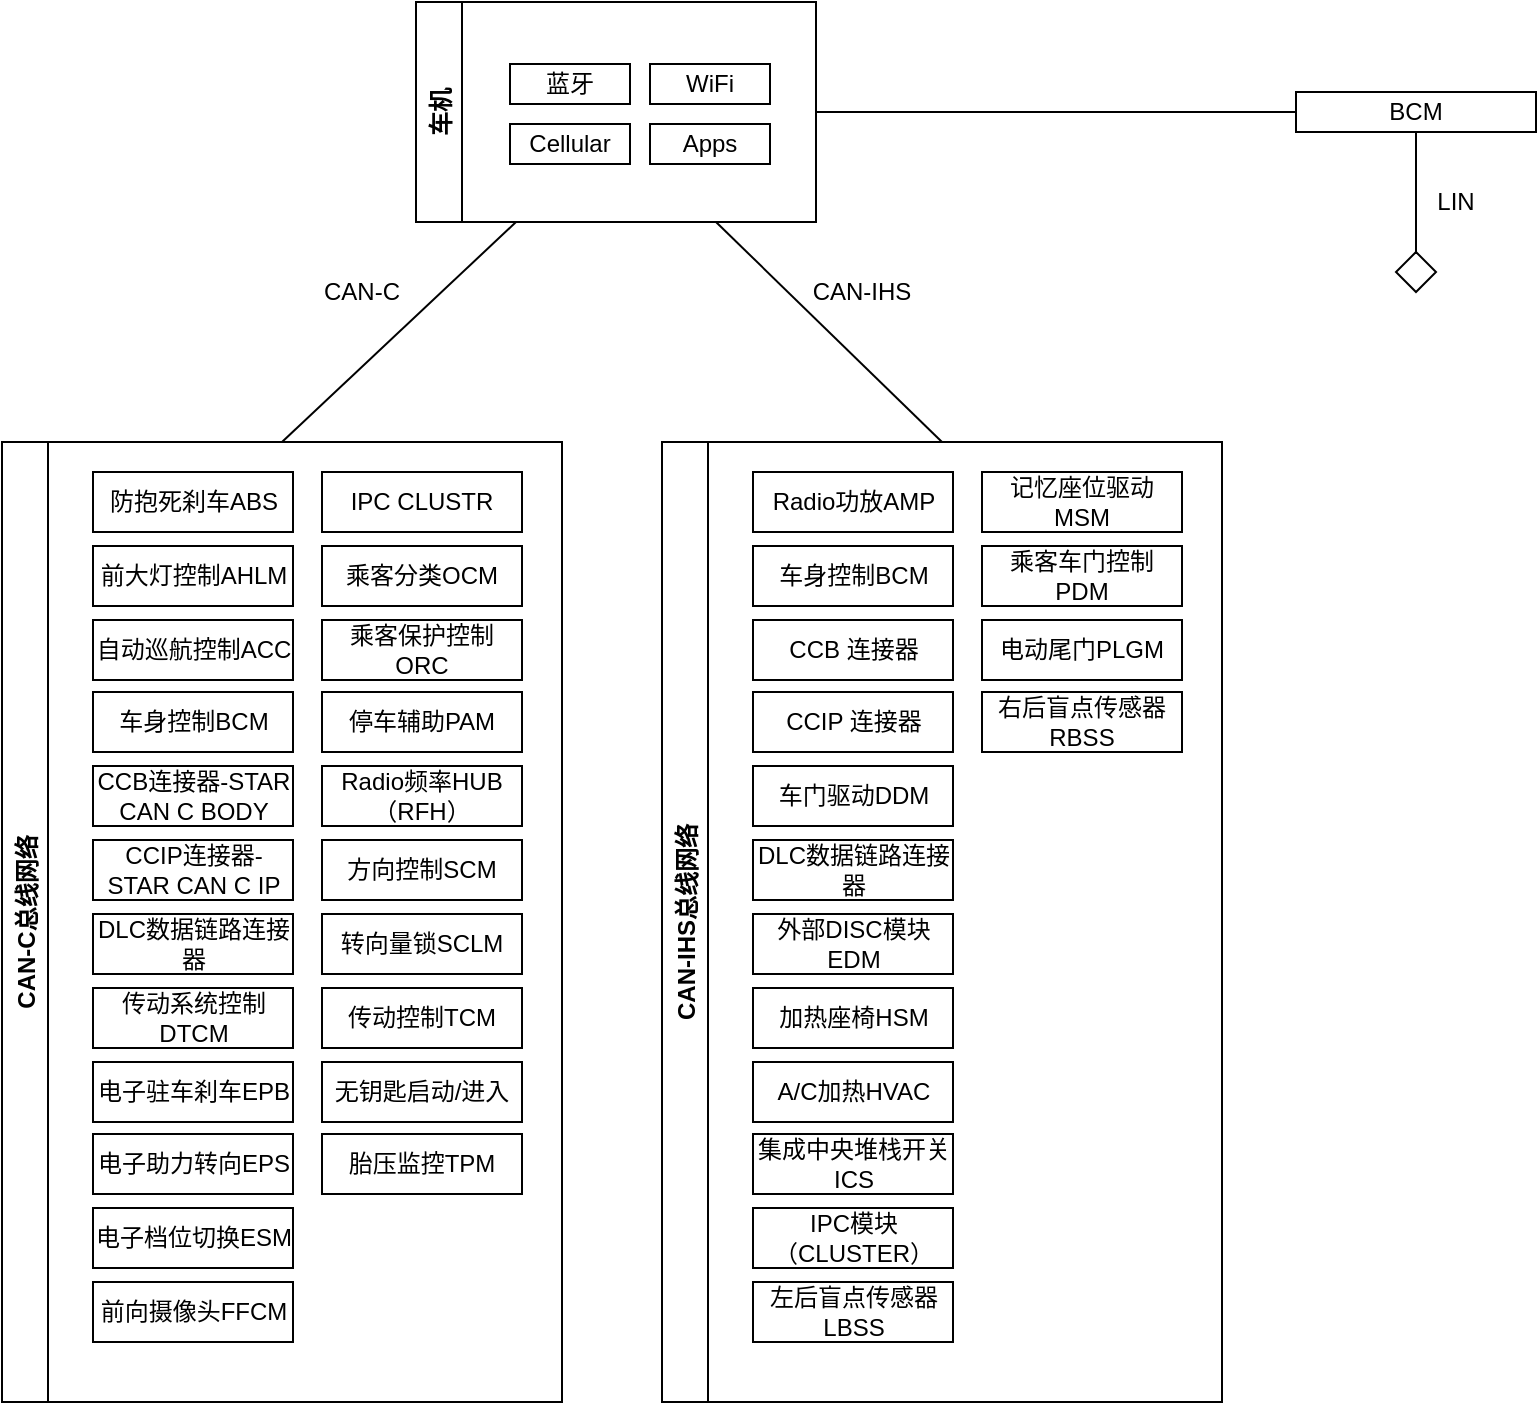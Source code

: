 <mxfile>
    <diagram id="hRLB9ft1tQea4ZPvV-nU" name="Page-1">
        <mxGraphModel dx="1497" dy="957" grid="1" gridSize="10" guides="1" tooltips="1" connect="1" arrows="1" fold="1" page="1" pageScale="1" pageWidth="827" pageHeight="1169" math="0" shadow="0">
            <root>
                <mxCell id="0"/>
                <mxCell id="1" parent="0"/>
                <mxCell id="21" style="edgeStyle=none;html=1;exitX=0.25;exitY=1;exitDx=0;exitDy=0;endArrow=none;endFill=0;entryX=0.5;entryY=0;entryDx=0;entryDy=0;" parent="1" source="24" target="7" edge="1">
                    <mxGeometry relative="1" as="geometry">
                        <mxPoint x="420" y="105" as="sourcePoint"/>
                    </mxGeometry>
                </mxCell>
                <mxCell id="22" style="edgeStyle=none;html=1;entryX=0.5;entryY=0;entryDx=0;entryDy=0;endArrow=none;endFill=0;exitX=0.75;exitY=1;exitDx=0;exitDy=0;" parent="1" source="24" target="58" edge="1">
                    <mxGeometry relative="1" as="geometry">
                        <mxPoint x="310" y="160" as="sourcePoint"/>
                        <mxPoint x="310.0" y="230" as="targetPoint"/>
                    </mxGeometry>
                </mxCell>
                <mxCell id="7" value="CAN-C总线网络" style="swimlane;horizontal=0;" parent="1" vertex="1">
                    <mxGeometry x="50" y="420" width="280" height="480" as="geometry"/>
                </mxCell>
                <mxCell id="8" value="防抱死刹车ABS" style="rounded=0;whiteSpace=wrap;html=1;" parent="7" vertex="1">
                    <mxGeometry x="45.5" y="15" width="100" height="30" as="geometry"/>
                </mxCell>
                <mxCell id="33" value="前大灯控制AHLM" style="rounded=0;whiteSpace=wrap;html=1;" vertex="1" parent="7">
                    <mxGeometry x="45.5" y="52" width="100" height="30" as="geometry"/>
                </mxCell>
                <mxCell id="34" value="自动巡航控制ACC" style="rounded=0;whiteSpace=wrap;html=1;" vertex="1" parent="7">
                    <mxGeometry x="45.5" y="89" width="100" height="30" as="geometry"/>
                </mxCell>
                <mxCell id="35" value="车身控制BCM" style="rounded=0;whiteSpace=wrap;html=1;" vertex="1" parent="7">
                    <mxGeometry x="45.5" y="125" width="100" height="30" as="geometry"/>
                </mxCell>
                <mxCell id="36" value="CCB连接器-STAR CAN C BODY" style="rounded=0;whiteSpace=wrap;html=1;" vertex="1" parent="7">
                    <mxGeometry x="45.5" y="162" width="100" height="30" as="geometry"/>
                </mxCell>
                <mxCell id="38" value="CCIP连接器-STAR CAN C IP" style="rounded=0;whiteSpace=wrap;html=1;" vertex="1" parent="7">
                    <mxGeometry x="45.5" y="199" width="100" height="30" as="geometry"/>
                </mxCell>
                <mxCell id="39" value="DLC数据链路连接器" style="rounded=0;whiteSpace=wrap;html=1;" vertex="1" parent="7">
                    <mxGeometry x="45.5" y="236" width="100" height="30" as="geometry"/>
                </mxCell>
                <mxCell id="40" value="传动系统控制DTCM" style="rounded=0;whiteSpace=wrap;html=1;" vertex="1" parent="7">
                    <mxGeometry x="45.5" y="273" width="100" height="30" as="geometry"/>
                </mxCell>
                <mxCell id="41" value="电子驻车刹车EPB" style="rounded=0;whiteSpace=wrap;html=1;" vertex="1" parent="7">
                    <mxGeometry x="45.5" y="310" width="100" height="30" as="geometry"/>
                </mxCell>
                <mxCell id="42" value="电子助力转向EPS" style="rounded=0;whiteSpace=wrap;html=1;" vertex="1" parent="7">
                    <mxGeometry x="45.5" y="346" width="100" height="30" as="geometry"/>
                </mxCell>
                <mxCell id="43" value="电子档位切换ESM" style="rounded=0;whiteSpace=wrap;html=1;" vertex="1" parent="7">
                    <mxGeometry x="45.5" y="383" width="100" height="30" as="geometry"/>
                </mxCell>
                <mxCell id="44" value="前向摄像头FFCM" style="rounded=0;whiteSpace=wrap;html=1;" vertex="1" parent="7">
                    <mxGeometry x="45.5" y="420" width="100" height="30" as="geometry"/>
                </mxCell>
                <mxCell id="45" value="IPC CLUSTR" style="rounded=0;whiteSpace=wrap;html=1;" vertex="1" parent="7">
                    <mxGeometry x="160" y="15" width="100" height="30" as="geometry"/>
                </mxCell>
                <mxCell id="46" value="乘客分类OCM" style="rounded=0;whiteSpace=wrap;html=1;" vertex="1" parent="7">
                    <mxGeometry x="160" y="52" width="100" height="30" as="geometry"/>
                </mxCell>
                <mxCell id="47" value="乘客保护控制ORC" style="rounded=0;whiteSpace=wrap;html=1;" vertex="1" parent="7">
                    <mxGeometry x="160" y="89" width="100" height="30" as="geometry"/>
                </mxCell>
                <mxCell id="48" value="停车辅助PAM" style="rounded=0;whiteSpace=wrap;html=1;" vertex="1" parent="7">
                    <mxGeometry x="160" y="125" width="100" height="30" as="geometry"/>
                </mxCell>
                <mxCell id="49" value="Radio频率HUB（RFH）" style="rounded=0;whiteSpace=wrap;html=1;" vertex="1" parent="7">
                    <mxGeometry x="160" y="162" width="100" height="30" as="geometry"/>
                </mxCell>
                <mxCell id="50" value="方向控制SCM" style="rounded=0;whiteSpace=wrap;html=1;" vertex="1" parent="7">
                    <mxGeometry x="160" y="199" width="100" height="30" as="geometry"/>
                </mxCell>
                <mxCell id="51" value="转向量锁SCLM" style="rounded=0;whiteSpace=wrap;html=1;" vertex="1" parent="7">
                    <mxGeometry x="160" y="236" width="100" height="30" as="geometry"/>
                </mxCell>
                <mxCell id="52" value="传动控制TCM" style="rounded=0;whiteSpace=wrap;html=1;" vertex="1" parent="7">
                    <mxGeometry x="160" y="273" width="100" height="30" as="geometry"/>
                </mxCell>
                <mxCell id="11" value="无钥匙启动/进入" style="rounded=0;whiteSpace=wrap;html=1;" parent="7" vertex="1">
                    <mxGeometry x="160" y="310" width="100" height="30" as="geometry"/>
                </mxCell>
                <mxCell id="10" value="胎压监控TPM" style="rounded=0;whiteSpace=wrap;html=1;" parent="7" vertex="1">
                    <mxGeometry x="160" y="346" width="100" height="30" as="geometry"/>
                </mxCell>
                <mxCell id="31" style="edgeStyle=none;html=1;exitX=0.5;exitY=1;exitDx=0;exitDy=0;entryX=0.5;entryY=0;entryDx=0;entryDy=0;endArrow=none;endFill=0;" edge="1" parent="1" source="16" target="30">
                    <mxGeometry relative="1" as="geometry"/>
                </mxCell>
                <mxCell id="81" style="edgeStyle=none;html=1;exitX=0;exitY=0.5;exitDx=0;exitDy=0;entryX=1;entryY=0.5;entryDx=0;entryDy=0;endArrow=none;endFill=0;" edge="1" parent="1" source="16" target="24">
                    <mxGeometry relative="1" as="geometry">
                        <mxPoint x="657" y="255" as="sourcePoint"/>
                    </mxGeometry>
                </mxCell>
                <mxCell id="16" value="BCM" style="rounded=0;whiteSpace=wrap;html=1;" parent="1" vertex="1">
                    <mxGeometry x="697" y="245" width="120" height="20" as="geometry"/>
                </mxCell>
                <mxCell id="24" value="车机" style="swimlane;horizontal=0;" parent="1" vertex="1">
                    <mxGeometry x="257" y="200" width="200" height="110" as="geometry"/>
                </mxCell>
                <mxCell id="25" value="蓝牙" style="rounded=0;whiteSpace=wrap;html=1;" parent="24" vertex="1">
                    <mxGeometry x="47" y="31" width="60" height="20" as="geometry"/>
                </mxCell>
                <mxCell id="26" value="WiFi" style="rounded=0;whiteSpace=wrap;html=1;" parent="24" vertex="1">
                    <mxGeometry x="117" y="31" width="60" height="20" as="geometry"/>
                </mxCell>
                <mxCell id="27" value="Cellular" style="rounded=0;whiteSpace=wrap;html=1;" parent="24" vertex="1">
                    <mxGeometry x="47" y="61" width="60" height="20" as="geometry"/>
                </mxCell>
                <mxCell id="29" value="Apps" style="rounded=0;whiteSpace=wrap;html=1;" parent="24" vertex="1">
                    <mxGeometry x="117" y="61" width="60" height="20" as="geometry"/>
                </mxCell>
                <mxCell id="30" value="" style="rhombus;whiteSpace=wrap;html=1;" vertex="1" parent="1">
                    <mxGeometry x="747" y="325" width="20" height="20" as="geometry"/>
                </mxCell>
                <mxCell id="32" value="LIN" style="text;html=1;strokeColor=none;fillColor=none;align=center;verticalAlign=middle;whiteSpace=wrap;rounded=0;" vertex="1" parent="1">
                    <mxGeometry x="747" y="285" width="60" height="30" as="geometry"/>
                </mxCell>
                <mxCell id="58" value="CAN-IHS总线网络" style="swimlane;horizontal=0;" vertex="1" parent="1">
                    <mxGeometry x="380" y="420" width="280" height="480" as="geometry"/>
                </mxCell>
                <mxCell id="59" value="Radio功放AMP" style="rounded=0;whiteSpace=wrap;html=1;" vertex="1" parent="58">
                    <mxGeometry x="45.5" y="15" width="100" height="30" as="geometry"/>
                </mxCell>
                <mxCell id="60" value="车身控制BCM" style="rounded=0;whiteSpace=wrap;html=1;" vertex="1" parent="58">
                    <mxGeometry x="45.5" y="52" width="100" height="30" as="geometry"/>
                </mxCell>
                <mxCell id="61" value="CCB 连接器" style="rounded=0;whiteSpace=wrap;html=1;" vertex="1" parent="58">
                    <mxGeometry x="45.5" y="89" width="100" height="30" as="geometry"/>
                </mxCell>
                <mxCell id="62" value="CCIP 连接器" style="rounded=0;whiteSpace=wrap;html=1;" vertex="1" parent="58">
                    <mxGeometry x="45.5" y="125" width="100" height="30" as="geometry"/>
                </mxCell>
                <mxCell id="63" value="车门驱动DDM" style="rounded=0;whiteSpace=wrap;html=1;" vertex="1" parent="58">
                    <mxGeometry x="45.5" y="162" width="100" height="30" as="geometry"/>
                </mxCell>
                <mxCell id="64" value="&lt;span&gt;DLC数据链路连接器&lt;/span&gt;" style="rounded=0;whiteSpace=wrap;html=1;" vertex="1" parent="58">
                    <mxGeometry x="45.5" y="199" width="100" height="30" as="geometry"/>
                </mxCell>
                <mxCell id="65" value="外部DISC模块EDM" style="rounded=0;whiteSpace=wrap;html=1;" vertex="1" parent="58">
                    <mxGeometry x="45.5" y="236" width="100" height="30" as="geometry"/>
                </mxCell>
                <mxCell id="66" value="加热座椅HSM" style="rounded=0;whiteSpace=wrap;html=1;" vertex="1" parent="58">
                    <mxGeometry x="45.5" y="273" width="100" height="30" as="geometry"/>
                </mxCell>
                <mxCell id="67" value="A/C加热HVAC" style="rounded=0;whiteSpace=wrap;html=1;" vertex="1" parent="58">
                    <mxGeometry x="45.5" y="310" width="100" height="30" as="geometry"/>
                </mxCell>
                <mxCell id="68" value="集成中央堆栈开关&lt;br&gt;ICS" style="rounded=0;whiteSpace=wrap;html=1;" vertex="1" parent="58">
                    <mxGeometry x="45.5" y="346" width="100" height="30" as="geometry"/>
                </mxCell>
                <mxCell id="69" value="IPC模块（CLUSTER）" style="rounded=0;whiteSpace=wrap;html=1;" vertex="1" parent="58">
                    <mxGeometry x="45.5" y="383" width="100" height="30" as="geometry"/>
                </mxCell>
                <mxCell id="70" value="左后盲点传感器&lt;br&gt;LBSS" style="rounded=0;whiteSpace=wrap;html=1;" vertex="1" parent="58">
                    <mxGeometry x="45.5" y="420" width="100" height="30" as="geometry"/>
                </mxCell>
                <mxCell id="71" value="记忆座位驱动MSM" style="rounded=0;whiteSpace=wrap;html=1;" vertex="1" parent="58">
                    <mxGeometry x="160" y="15" width="100" height="30" as="geometry"/>
                </mxCell>
                <mxCell id="72" value="乘客车门控制PDM" style="rounded=0;whiteSpace=wrap;html=1;" vertex="1" parent="58">
                    <mxGeometry x="160" y="52" width="100" height="30" as="geometry"/>
                </mxCell>
                <mxCell id="73" value="电动尾门PLGM" style="rounded=0;whiteSpace=wrap;html=1;" vertex="1" parent="58">
                    <mxGeometry x="160" y="89" width="100" height="30" as="geometry"/>
                </mxCell>
                <mxCell id="74" value="右后盲点传感器&lt;br&gt;RBSS" style="rounded=0;whiteSpace=wrap;html=1;" vertex="1" parent="58">
                    <mxGeometry x="160" y="125" width="100" height="30" as="geometry"/>
                </mxCell>
                <mxCell id="82" value="CAN-C" style="text;html=1;strokeColor=none;fillColor=none;align=center;verticalAlign=middle;whiteSpace=wrap;rounded=0;" vertex="1" parent="1">
                    <mxGeometry x="200" y="330" width="60" height="30" as="geometry"/>
                </mxCell>
                <mxCell id="83" value="CAN-IHS" style="text;html=1;strokeColor=none;fillColor=none;align=center;verticalAlign=middle;whiteSpace=wrap;rounded=0;" vertex="1" parent="1">
                    <mxGeometry x="450" y="330" width="60" height="30" as="geometry"/>
                </mxCell>
            </root>
        </mxGraphModel>
    </diagram>
</mxfile>